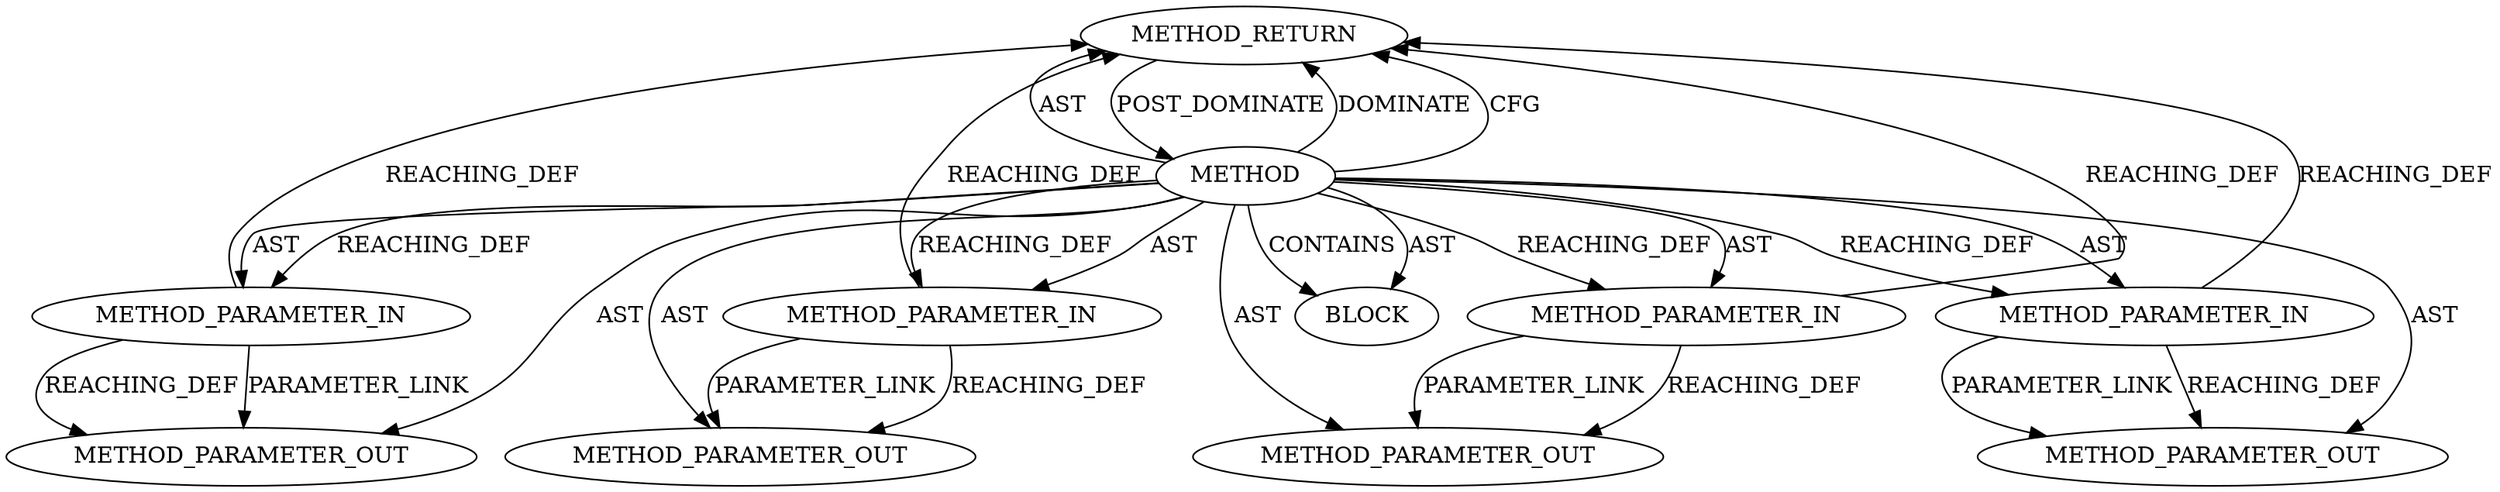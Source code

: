 digraph {
  20854 [label=METHOD_RETURN ORDER=2 CODE="RET" TYPE_FULL_NAME="ANY" EVALUATION_STRATEGY="BY_VALUE"]
  20849 [label=METHOD_PARAMETER_IN ORDER=1 CODE="p1" IS_VARIADIC=false TYPE_FULL_NAME="ANY" EVALUATION_STRATEGY="BY_VALUE" INDEX=1 NAME="p1"]
  22345 [label=METHOD_PARAMETER_OUT ORDER=1 CODE="p1" IS_VARIADIC=false TYPE_FULL_NAME="ANY" EVALUATION_STRATEGY="BY_VALUE" INDEX=1 NAME="p1"]
  22348 [label=METHOD_PARAMETER_OUT ORDER=4 CODE="p4" IS_VARIADIC=false TYPE_FULL_NAME="ANY" EVALUATION_STRATEGY="BY_VALUE" INDEX=4 NAME="p4"]
  20848 [label=METHOD AST_PARENT_TYPE="NAMESPACE_BLOCK" AST_PARENT_FULL_NAME="<global>" ORDER=0 CODE="<empty>" FULL_NAME="sk_msg_memcopy_from_iter" IS_EXTERNAL=true FILENAME="<empty>" SIGNATURE="" NAME="sk_msg_memcopy_from_iter"]
  22347 [label=METHOD_PARAMETER_OUT ORDER=3 CODE="p3" IS_VARIADIC=false TYPE_FULL_NAME="ANY" EVALUATION_STRATEGY="BY_VALUE" INDEX=3 NAME="p3"]
  20850 [label=METHOD_PARAMETER_IN ORDER=2 CODE="p2" IS_VARIADIC=false TYPE_FULL_NAME="ANY" EVALUATION_STRATEGY="BY_VALUE" INDEX=2 NAME="p2"]
  22346 [label=METHOD_PARAMETER_OUT ORDER=2 CODE="p2" IS_VARIADIC=false TYPE_FULL_NAME="ANY" EVALUATION_STRATEGY="BY_VALUE" INDEX=2 NAME="p2"]
  20852 [label=METHOD_PARAMETER_IN ORDER=4 CODE="p4" IS_VARIADIC=false TYPE_FULL_NAME="ANY" EVALUATION_STRATEGY="BY_VALUE" INDEX=4 NAME="p4"]
  20853 [label=BLOCK ORDER=1 ARGUMENT_INDEX=1 CODE="<empty>" TYPE_FULL_NAME="ANY"]
  20851 [label=METHOD_PARAMETER_IN ORDER=3 CODE="p3" IS_VARIADIC=false TYPE_FULL_NAME="ANY" EVALUATION_STRATEGY="BY_VALUE" INDEX=3 NAME="p3"]
  20851 -> 22347 [label=REACHING_DEF VARIABLE="p3"]
  20848 -> 20849 [label=AST ]
  20850 -> 22346 [label=REACHING_DEF VARIABLE="p2"]
  20848 -> 20854 [label=DOMINATE ]
  20851 -> 20854 [label=REACHING_DEF VARIABLE="p3"]
  20849 -> 20854 [label=REACHING_DEF VARIABLE="p1"]
  20848 -> 20852 [label=REACHING_DEF VARIABLE=""]
  20848 -> 22348 [label=AST ]
  20848 -> 22346 [label=AST ]
  20849 -> 22345 [label=PARAMETER_LINK ]
  20848 -> 20854 [label=CFG ]
  20852 -> 22348 [label=REACHING_DEF VARIABLE="p4"]
  20848 -> 20851 [label=REACHING_DEF VARIABLE=""]
  20851 -> 22347 [label=PARAMETER_LINK ]
  20852 -> 20854 [label=REACHING_DEF VARIABLE="p4"]
  20848 -> 22345 [label=AST ]
  20848 -> 20850 [label=AST ]
  20852 -> 22348 [label=PARAMETER_LINK ]
  20848 -> 22347 [label=AST ]
  20848 -> 20850 [label=REACHING_DEF VARIABLE=""]
  20848 -> 20849 [label=REACHING_DEF VARIABLE=""]
  20848 -> 20853 [label=AST ]
  20848 -> 20852 [label=AST ]
  20849 -> 22345 [label=REACHING_DEF VARIABLE="p1"]
  20850 -> 22346 [label=PARAMETER_LINK ]
  20848 -> 20851 [label=AST ]
  20848 -> 20853 [label=CONTAINS ]
  20850 -> 20854 [label=REACHING_DEF VARIABLE="p2"]
  20848 -> 20854 [label=AST ]
  20854 -> 20848 [label=POST_DOMINATE ]
}
